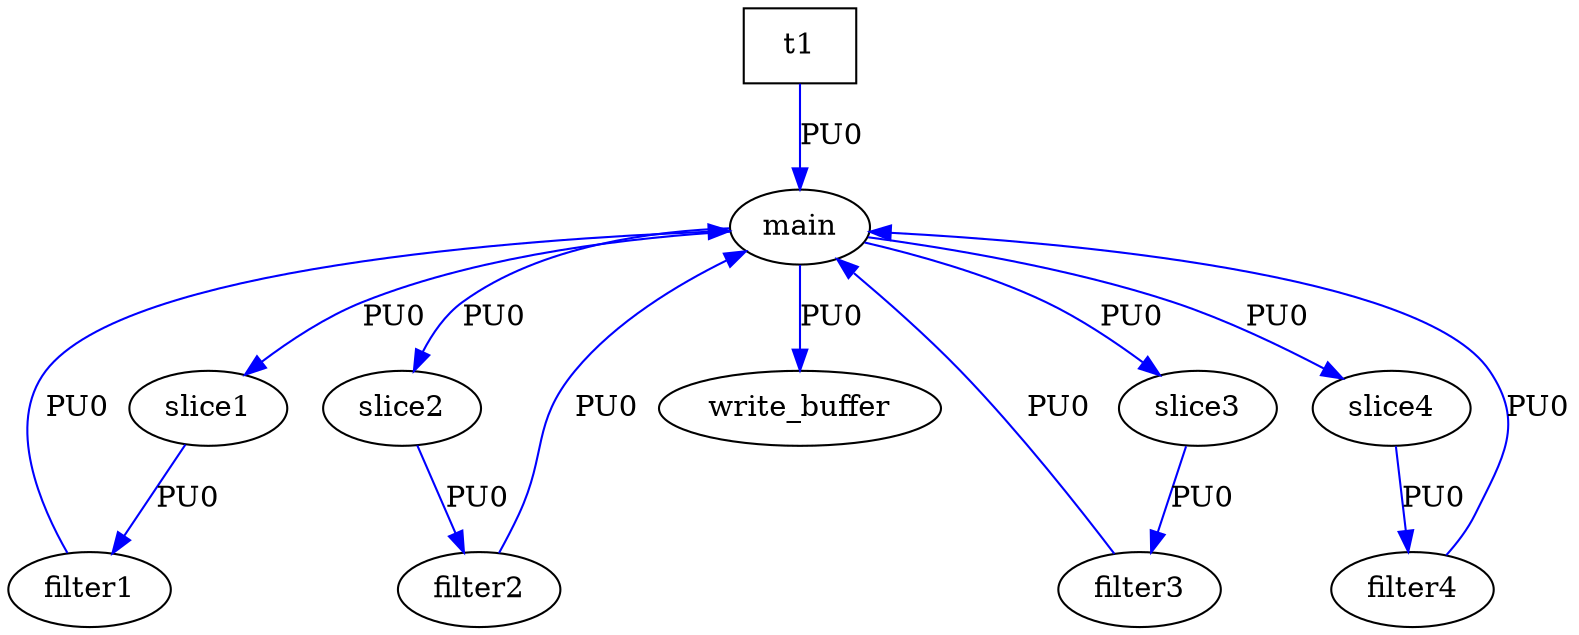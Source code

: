digraph my_graph {
  overlap = scale;
   main[label="main"];
   slice1[label="slice1"];
   slice2[label="slice2"];
   slice3[label="slice3"];
   slice4[label="slice4"];
   filter1[label="filter1"];
   filter2[label="filter2"];
   filter3[label="filter3"];
   filter4[label="filter4"];
   write_buffer[label="write_buffer"];
   t1[label="t1",shape=box ];
   t1 -> main[label="PU0", color=blue];
   main -> slice1[label="PU0", color=blue];
   main -> slice2[label="PU0", color=blue];
   main -> slice3[label="PU0", color=blue];
   main -> slice4[label="PU0", color=blue];
   slice1 -> filter1[label="PU0", color=blue];
   slice2 -> filter2[label="PU0", color=blue];
   slice3 -> filter3[label="PU0", color=blue];
   slice4 -> filter4[label="PU0", color=blue];
   filter1 -> main[label="PU0", color=blue];
   filter2 -> main[label="PU0", color=blue];
   filter3 -> main[label="PU0", color=blue];
   filter4 -> main[label="PU0", color=blue];
   main -> write_buffer[label="PU0", color=blue];
}
